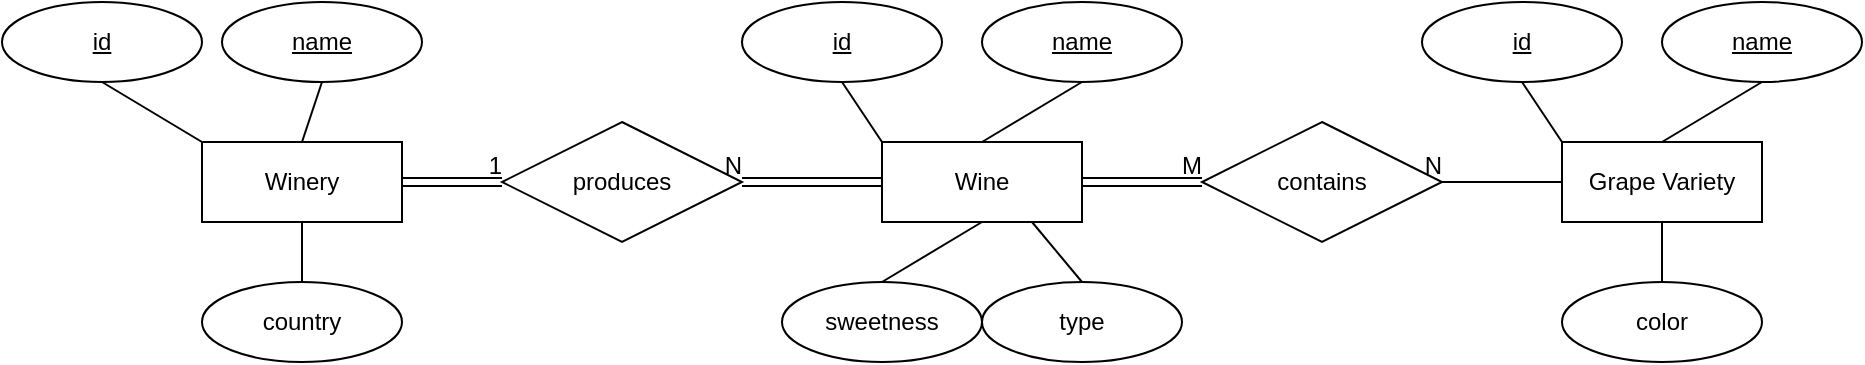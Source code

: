 <mxfile version="21.0.6" type="device"><diagram id="F3-kIUvs5O8AS4DiHWVQ" name="Page-1"><mxGraphModel dx="1196" dy="674" grid="1" gridSize="10" guides="1" tooltips="1" connect="1" arrows="1" fold="1" page="1" pageScale="1" pageWidth="1920" pageHeight="1200" math="0" shadow="0"><root><mxCell id="0"/><mxCell id="1" parent="0"/><mxCell id="rz0E8HZkhXAHf-MzQVv3-3" value="Winery" style="whiteSpace=wrap;html=1;align=center;" parent="1" vertex="1"><mxGeometry x="170" y="330" width="100" height="40" as="geometry"/></mxCell><mxCell id="rz0E8HZkhXAHf-MzQVv3-5" value="country" style="ellipse;whiteSpace=wrap;html=1;align=center;" parent="1" vertex="1"><mxGeometry x="170" y="400" width="100" height="40" as="geometry"/></mxCell><mxCell id="rz0E8HZkhXAHf-MzQVv3-6" value="id" style="ellipse;whiteSpace=wrap;html=1;align=center;fontStyle=4;" parent="1" vertex="1"><mxGeometry x="70" y="260" width="100" height="40" as="geometry"/></mxCell><mxCell id="rz0E8HZkhXAHf-MzQVv3-8" value="name" style="ellipse;whiteSpace=wrap;html=1;align=center;fontStyle=4;" parent="1" vertex="1"><mxGeometry x="180" y="260" width="100" height="40" as="geometry"/></mxCell><mxCell id="rz0E8HZkhXAHf-MzQVv3-10" value="" style="endArrow=none;html=1;rounded=0;exitX=0;exitY=0;exitDx=0;exitDy=0;entryX=0.5;entryY=1;entryDx=0;entryDy=0;" parent="1" source="rz0E8HZkhXAHf-MzQVv3-3" target="rz0E8HZkhXAHf-MzQVv3-6" edge="1"><mxGeometry relative="1" as="geometry"><mxPoint x="260" y="450" as="sourcePoint"/><mxPoint x="420" y="450" as="targetPoint"/></mxGeometry></mxCell><mxCell id="rz0E8HZkhXAHf-MzQVv3-14" value="" style="endArrow=none;html=1;rounded=0;exitX=0.5;exitY=0;exitDx=0;exitDy=0;entryX=0.5;entryY=1;entryDx=0;entryDy=0;" parent="1" source="rz0E8HZkhXAHf-MzQVv3-3" target="rz0E8HZkhXAHf-MzQVv3-8" edge="1"><mxGeometry relative="1" as="geometry"><mxPoint x="250" y="440" as="sourcePoint"/><mxPoint x="410" y="440" as="targetPoint"/></mxGeometry></mxCell><mxCell id="rz0E8HZkhXAHf-MzQVv3-15" value="" style="endArrow=none;html=1;rounded=0;entryX=0.5;entryY=1;entryDx=0;entryDy=0;exitX=0.5;exitY=0;exitDx=0;exitDy=0;" parent="1" source="rz0E8HZkhXAHf-MzQVv3-5" target="rz0E8HZkhXAHf-MzQVv3-3" edge="1"><mxGeometry relative="1" as="geometry"><mxPoint x="170" y="530" as="sourcePoint"/><mxPoint x="330" y="530" as="targetPoint"/></mxGeometry></mxCell><mxCell id="rz0E8HZkhXAHf-MzQVv3-23" value="Wine" style="whiteSpace=wrap;html=1;align=center;" parent="1" vertex="1"><mxGeometry x="510" y="330" width="100" height="40" as="geometry"/></mxCell><mxCell id="rz0E8HZkhXAHf-MzQVv3-24" value="sweetness" style="ellipse;whiteSpace=wrap;html=1;align=center;" parent="1" vertex="1"><mxGeometry x="460" y="400" width="100" height="40" as="geometry"/></mxCell><mxCell id="rz0E8HZkhXAHf-MzQVv3-25" value="id" style="ellipse;whiteSpace=wrap;html=1;align=center;fontStyle=4;" parent="1" vertex="1"><mxGeometry x="440" y="260" width="100" height="40" as="geometry"/></mxCell><mxCell id="rz0E8HZkhXAHf-MzQVv3-26" value="name" style="ellipse;whiteSpace=wrap;html=1;align=center;fontStyle=4;" parent="1" vertex="1"><mxGeometry x="560" y="260" width="100" height="40" as="geometry"/></mxCell><mxCell id="rz0E8HZkhXAHf-MzQVv3-27" value="" style="endArrow=none;html=1;rounded=0;exitX=0;exitY=0;exitDx=0;exitDy=0;entryX=0.5;entryY=1;entryDx=0;entryDy=0;" parent="1" source="rz0E8HZkhXAHf-MzQVv3-23" target="rz0E8HZkhXAHf-MzQVv3-25" edge="1"><mxGeometry relative="1" as="geometry"><mxPoint x="600" y="450" as="sourcePoint"/><mxPoint x="760" y="450" as="targetPoint"/></mxGeometry></mxCell><mxCell id="rz0E8HZkhXAHf-MzQVv3-28" value="" style="endArrow=none;html=1;rounded=0;exitX=0.5;exitY=0;exitDx=0;exitDy=0;entryX=0.5;entryY=1;entryDx=0;entryDy=0;" parent="1" source="rz0E8HZkhXAHf-MzQVv3-23" target="rz0E8HZkhXAHf-MzQVv3-26" edge="1"><mxGeometry relative="1" as="geometry"><mxPoint x="590" y="440" as="sourcePoint"/><mxPoint x="750" y="440" as="targetPoint"/></mxGeometry></mxCell><mxCell id="rz0E8HZkhXAHf-MzQVv3-29" value="" style="endArrow=none;html=1;rounded=0;entryX=0.5;entryY=1;entryDx=0;entryDy=0;exitX=0.5;exitY=0;exitDx=0;exitDy=0;" parent="1" source="rz0E8HZkhXAHf-MzQVv3-24" target="rz0E8HZkhXAHf-MzQVv3-23" edge="1"><mxGeometry relative="1" as="geometry"><mxPoint x="510" y="530" as="sourcePoint"/><mxPoint x="670" y="530" as="targetPoint"/></mxGeometry></mxCell><mxCell id="rz0E8HZkhXAHf-MzQVv3-30" value="type" style="ellipse;whiteSpace=wrap;html=1;align=center;" parent="1" vertex="1"><mxGeometry x="560" y="400" width="100" height="40" as="geometry"/></mxCell><mxCell id="rz0E8HZkhXAHf-MzQVv3-31" value="" style="endArrow=none;html=1;rounded=0;entryX=0.75;entryY=1;entryDx=0;entryDy=0;exitX=0.5;exitY=0;exitDx=0;exitDy=0;" parent="1" source="rz0E8HZkhXAHf-MzQVv3-30" target="rz0E8HZkhXAHf-MzQVv3-23" edge="1"><mxGeometry relative="1" as="geometry"><mxPoint x="610" y="570" as="sourcePoint"/><mxPoint x="660" y="410" as="targetPoint"/></mxGeometry></mxCell><mxCell id="rz0E8HZkhXAHf-MzQVv3-32" value="produces" style="shape=rhombus;perimeter=rhombusPerimeter;whiteSpace=wrap;html=1;align=center;" parent="1" vertex="1"><mxGeometry x="320" y="320" width="120" height="60" as="geometry"/></mxCell><mxCell id="rz0E8HZkhXAHf-MzQVv3-35" value="" style="shape=link;html=1;rounded=0;entryX=1;entryY=0.5;entryDx=0;entryDy=0;exitX=0;exitY=0.5;exitDx=0;exitDy=0;" parent="1" source="rz0E8HZkhXAHf-MzQVv3-23" target="rz0E8HZkhXAHf-MzQVv3-32" edge="1"><mxGeometry relative="1" as="geometry"><mxPoint x="430" y="400" as="sourcePoint"/><mxPoint x="550" y="490" as="targetPoint"/></mxGeometry></mxCell><mxCell id="rz0E8HZkhXAHf-MzQVv3-36" value="N" style="resizable=0;html=1;align=right;verticalAlign=bottom;" parent="rz0E8HZkhXAHf-MzQVv3-35" connectable="0" vertex="1"><mxGeometry x="1" relative="1" as="geometry"/></mxCell><mxCell id="rz0E8HZkhXAHf-MzQVv3-37" value="Grape Variety" style="whiteSpace=wrap;html=1;align=center;" parent="1" vertex="1"><mxGeometry x="850" y="330" width="100" height="40" as="geometry"/></mxCell><mxCell id="rz0E8HZkhXAHf-MzQVv3-38" value="color" style="ellipse;whiteSpace=wrap;html=1;align=center;" parent="1" vertex="1"><mxGeometry x="850" y="400" width="100" height="40" as="geometry"/></mxCell><mxCell id="rz0E8HZkhXAHf-MzQVv3-39" value="id" style="ellipse;whiteSpace=wrap;html=1;align=center;fontStyle=4;" parent="1" vertex="1"><mxGeometry x="780" y="260" width="100" height="40" as="geometry"/></mxCell><mxCell id="rz0E8HZkhXAHf-MzQVv3-40" value="name" style="ellipse;whiteSpace=wrap;html=1;align=center;fontStyle=4;" parent="1" vertex="1"><mxGeometry x="900" y="260" width="100" height="40" as="geometry"/></mxCell><mxCell id="rz0E8HZkhXAHf-MzQVv3-41" value="" style="endArrow=none;html=1;rounded=0;exitX=0;exitY=0;exitDx=0;exitDy=0;entryX=0.5;entryY=1;entryDx=0;entryDy=0;" parent="1" source="rz0E8HZkhXAHf-MzQVv3-37" target="rz0E8HZkhXAHf-MzQVv3-39" edge="1"><mxGeometry relative="1" as="geometry"><mxPoint x="940" y="450" as="sourcePoint"/><mxPoint x="1100" y="450" as="targetPoint"/></mxGeometry></mxCell><mxCell id="rz0E8HZkhXAHf-MzQVv3-42" value="" style="endArrow=none;html=1;rounded=0;exitX=0.5;exitY=0;exitDx=0;exitDy=0;entryX=0.5;entryY=1;entryDx=0;entryDy=0;" parent="1" source="rz0E8HZkhXAHf-MzQVv3-37" target="rz0E8HZkhXAHf-MzQVv3-40" edge="1"><mxGeometry relative="1" as="geometry"><mxPoint x="930" y="440" as="sourcePoint"/><mxPoint x="1090" y="440" as="targetPoint"/></mxGeometry></mxCell><mxCell id="rz0E8HZkhXAHf-MzQVv3-43" value="" style="endArrow=none;html=1;rounded=0;entryX=0.5;entryY=1;entryDx=0;entryDy=0;exitX=0.5;exitY=0;exitDx=0;exitDy=0;" parent="1" source="rz0E8HZkhXAHf-MzQVv3-38" target="rz0E8HZkhXAHf-MzQVv3-37" edge="1"><mxGeometry relative="1" as="geometry"><mxPoint x="850" y="530" as="sourcePoint"/><mxPoint x="1010" y="530" as="targetPoint"/></mxGeometry></mxCell><mxCell id="rz0E8HZkhXAHf-MzQVv3-46" value="contains" style="shape=rhombus;perimeter=rhombusPerimeter;whiteSpace=wrap;html=1;align=center;" parent="1" vertex="1"><mxGeometry x="670" y="320" width="120" height="60" as="geometry"/></mxCell><mxCell id="rz0E8HZkhXAHf-MzQVv3-47" value="" style="shape=link;html=1;rounded=0;entryX=0;entryY=0.5;entryDx=0;entryDy=0;exitX=1;exitY=0.5;exitDx=0;exitDy=0;" parent="1" source="rz0E8HZkhXAHf-MzQVv3-3" target="rz0E8HZkhXAHf-MzQVv3-32" edge="1"><mxGeometry relative="1" as="geometry"><mxPoint x="360" y="470" as="sourcePoint"/><mxPoint x="520" y="470" as="targetPoint"/></mxGeometry></mxCell><mxCell id="rz0E8HZkhXAHf-MzQVv3-48" value="1" style="resizable=0;html=1;align=right;verticalAlign=bottom;" parent="rz0E8HZkhXAHf-MzQVv3-47" connectable="0" vertex="1"><mxGeometry x="1" relative="1" as="geometry"/></mxCell><mxCell id="rz0E8HZkhXAHf-MzQVv3-53" value="" style="endArrow=none;html=1;rounded=0;exitX=0;exitY=0.5;exitDx=0;exitDy=0;entryX=1;entryY=0.5;entryDx=0;entryDy=0;" parent="1" source="rz0E8HZkhXAHf-MzQVv3-37" target="rz0E8HZkhXAHf-MzQVv3-46" edge="1"><mxGeometry relative="1" as="geometry"><mxPoint x="830" y="390" as="sourcePoint"/><mxPoint x="780" y="410" as="targetPoint"/></mxGeometry></mxCell><mxCell id="rz0E8HZkhXAHf-MzQVv3-54" value="N" style="resizable=0;html=1;align=right;verticalAlign=bottom;" parent="rz0E8HZkhXAHf-MzQVv3-53" connectable="0" vertex="1"><mxGeometry x="1" relative="1" as="geometry"/></mxCell><mxCell id="rz0E8HZkhXAHf-MzQVv3-55" value="" style="shape=link;html=1;rounded=0;entryX=0;entryY=0.5;entryDx=0;entryDy=0;exitX=1;exitY=0.5;exitDx=0;exitDy=0;" parent="1" source="rz0E8HZkhXAHf-MzQVv3-23" target="rz0E8HZkhXAHf-MzQVv3-46" edge="1"><mxGeometry relative="1" as="geometry"><mxPoint x="690" y="480" as="sourcePoint"/><mxPoint x="850" y="480" as="targetPoint"/></mxGeometry></mxCell><mxCell id="rz0E8HZkhXAHf-MzQVv3-56" value="M" style="resizable=0;html=1;align=right;verticalAlign=bottom;" parent="rz0E8HZkhXAHf-MzQVv3-55" connectable="0" vertex="1"><mxGeometry x="1" relative="1" as="geometry"/></mxCell></root></mxGraphModel></diagram></mxfile>
